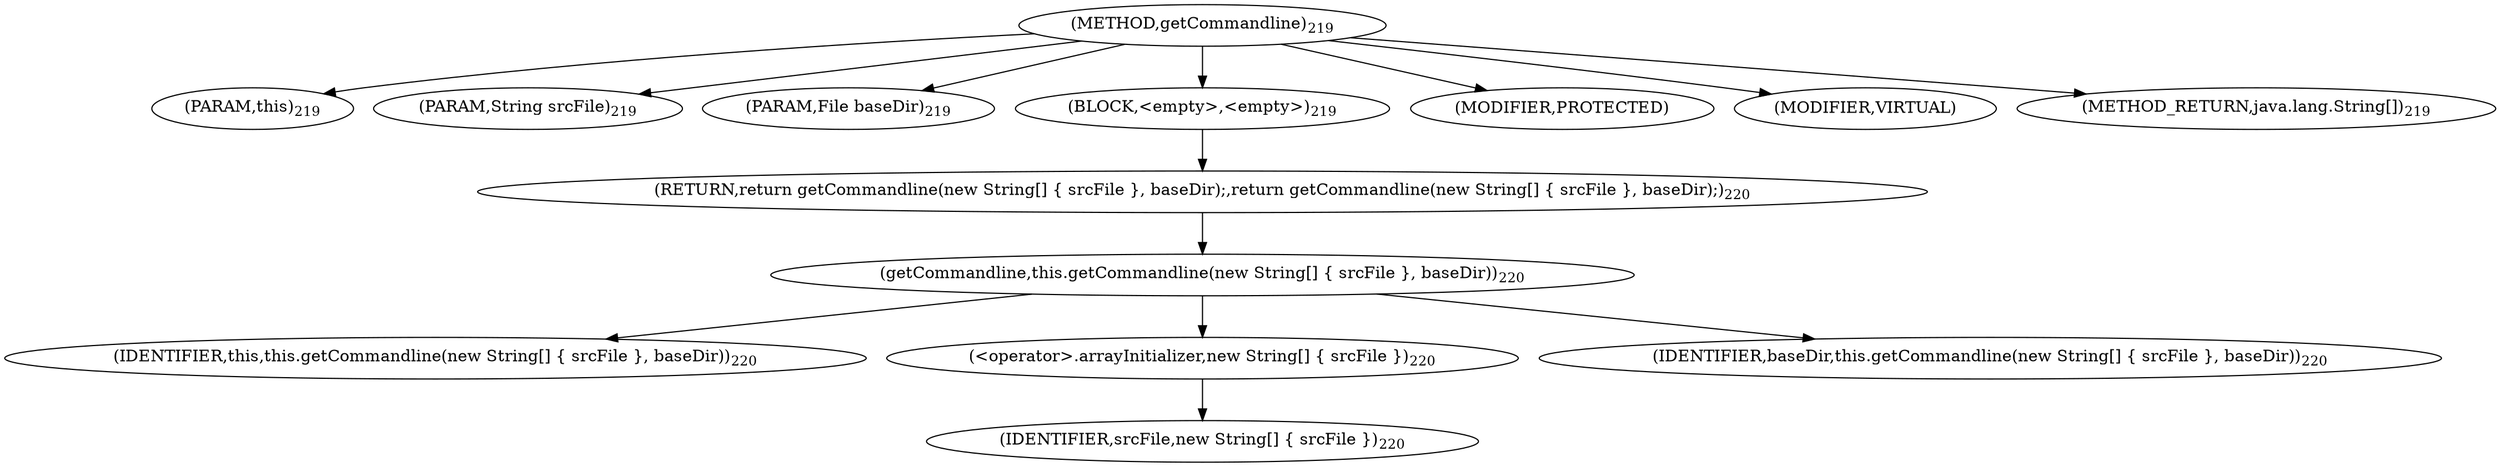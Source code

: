 digraph "getCommandline" {  
"504" [label = <(METHOD,getCommandline)<SUB>219</SUB>> ]
"20" [label = <(PARAM,this)<SUB>219</SUB>> ]
"505" [label = <(PARAM,String srcFile)<SUB>219</SUB>> ]
"506" [label = <(PARAM,File baseDir)<SUB>219</SUB>> ]
"507" [label = <(BLOCK,&lt;empty&gt;,&lt;empty&gt;)<SUB>219</SUB>> ]
"508" [label = <(RETURN,return getCommandline(new String[] { srcFile }, baseDir);,return getCommandline(new String[] { srcFile }, baseDir);)<SUB>220</SUB>> ]
"509" [label = <(getCommandline,this.getCommandline(new String[] { srcFile }, baseDir))<SUB>220</SUB>> ]
"19" [label = <(IDENTIFIER,this,this.getCommandline(new String[] { srcFile }, baseDir))<SUB>220</SUB>> ]
"510" [label = <(&lt;operator&gt;.arrayInitializer,new String[] { srcFile })<SUB>220</SUB>> ]
"511" [label = <(IDENTIFIER,srcFile,new String[] { srcFile })<SUB>220</SUB>> ]
"512" [label = <(IDENTIFIER,baseDir,this.getCommandline(new String[] { srcFile }, baseDir))<SUB>220</SUB>> ]
"513" [label = <(MODIFIER,PROTECTED)> ]
"514" [label = <(MODIFIER,VIRTUAL)> ]
"515" [label = <(METHOD_RETURN,java.lang.String[])<SUB>219</SUB>> ]
  "504" -> "20" 
  "504" -> "505" 
  "504" -> "506" 
  "504" -> "507" 
  "504" -> "513" 
  "504" -> "514" 
  "504" -> "515" 
  "507" -> "508" 
  "508" -> "509" 
  "509" -> "19" 
  "509" -> "510" 
  "509" -> "512" 
  "510" -> "511" 
}
